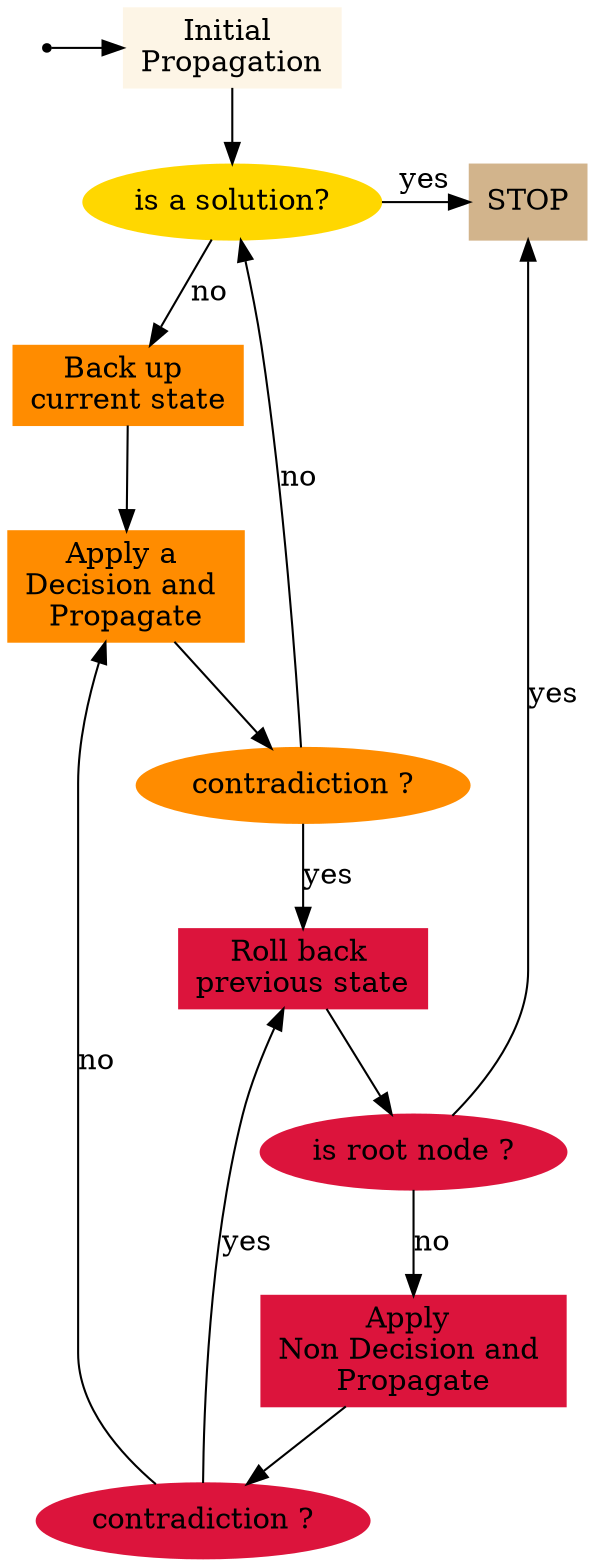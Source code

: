 digraph G {
	out1[shape=point];
	prop_init[shape=box,label="Initial \nPropagation",color=oldlace,style=filled];
	solution[label="is a solution?",color=gold,style=filled];	
	backup[shape=box,label="Back up \ncurrent state",color=darkorange,style=filled];
	decision[shape=box,label="Apply a \nDecision and \nPropagate",color=darkorange,style=filled];
	rollback[shape=box,label="Roll back \nprevious state",color=crimson,style=filled];
	no_decision[shape=box,label="Apply \nNon Decision and \nPropagate",color=crimson,style=filled];
	root[label="is root node ?",color=crimson,style=filled];
	fail1[label="contradiction ?",color=darkorange,style=filled];
	fail2[label="contradiction ?",color=crimson,style=filled];
	stop[shape=box,label="STOP",color=tan,style=filled,style=filled];	

	out1 -> prop_init;
	prop_init -> solution;
	solution -> stop [label="yes"];
	solution -> backup [label="no"];
	backup -> decision -> fail1;
	fail1 -> solution [label="no"];
	fail1 -> rollback [label="yes"];
	rollback -> root;
	root -> stop [label="yes"];
	root -> no_decision [label="no"];
	no_decision -> fail2;
	fail2 -> decision [label="no"];
	fail2 -> rollback [label="yes"];

	{rank = same; out1;prop_init;}
	{rank = same; solution;stop;}

	//subgraph "cluster_open" {label="open node"; prop_init;solution;} 
	//subgraph "cluster_down" {label="down branch"; backup; decision;fail1;}
	//subgraph "cluster_up" {label="up branch"; rollback;root;no_decision;fail2;}
	
}

